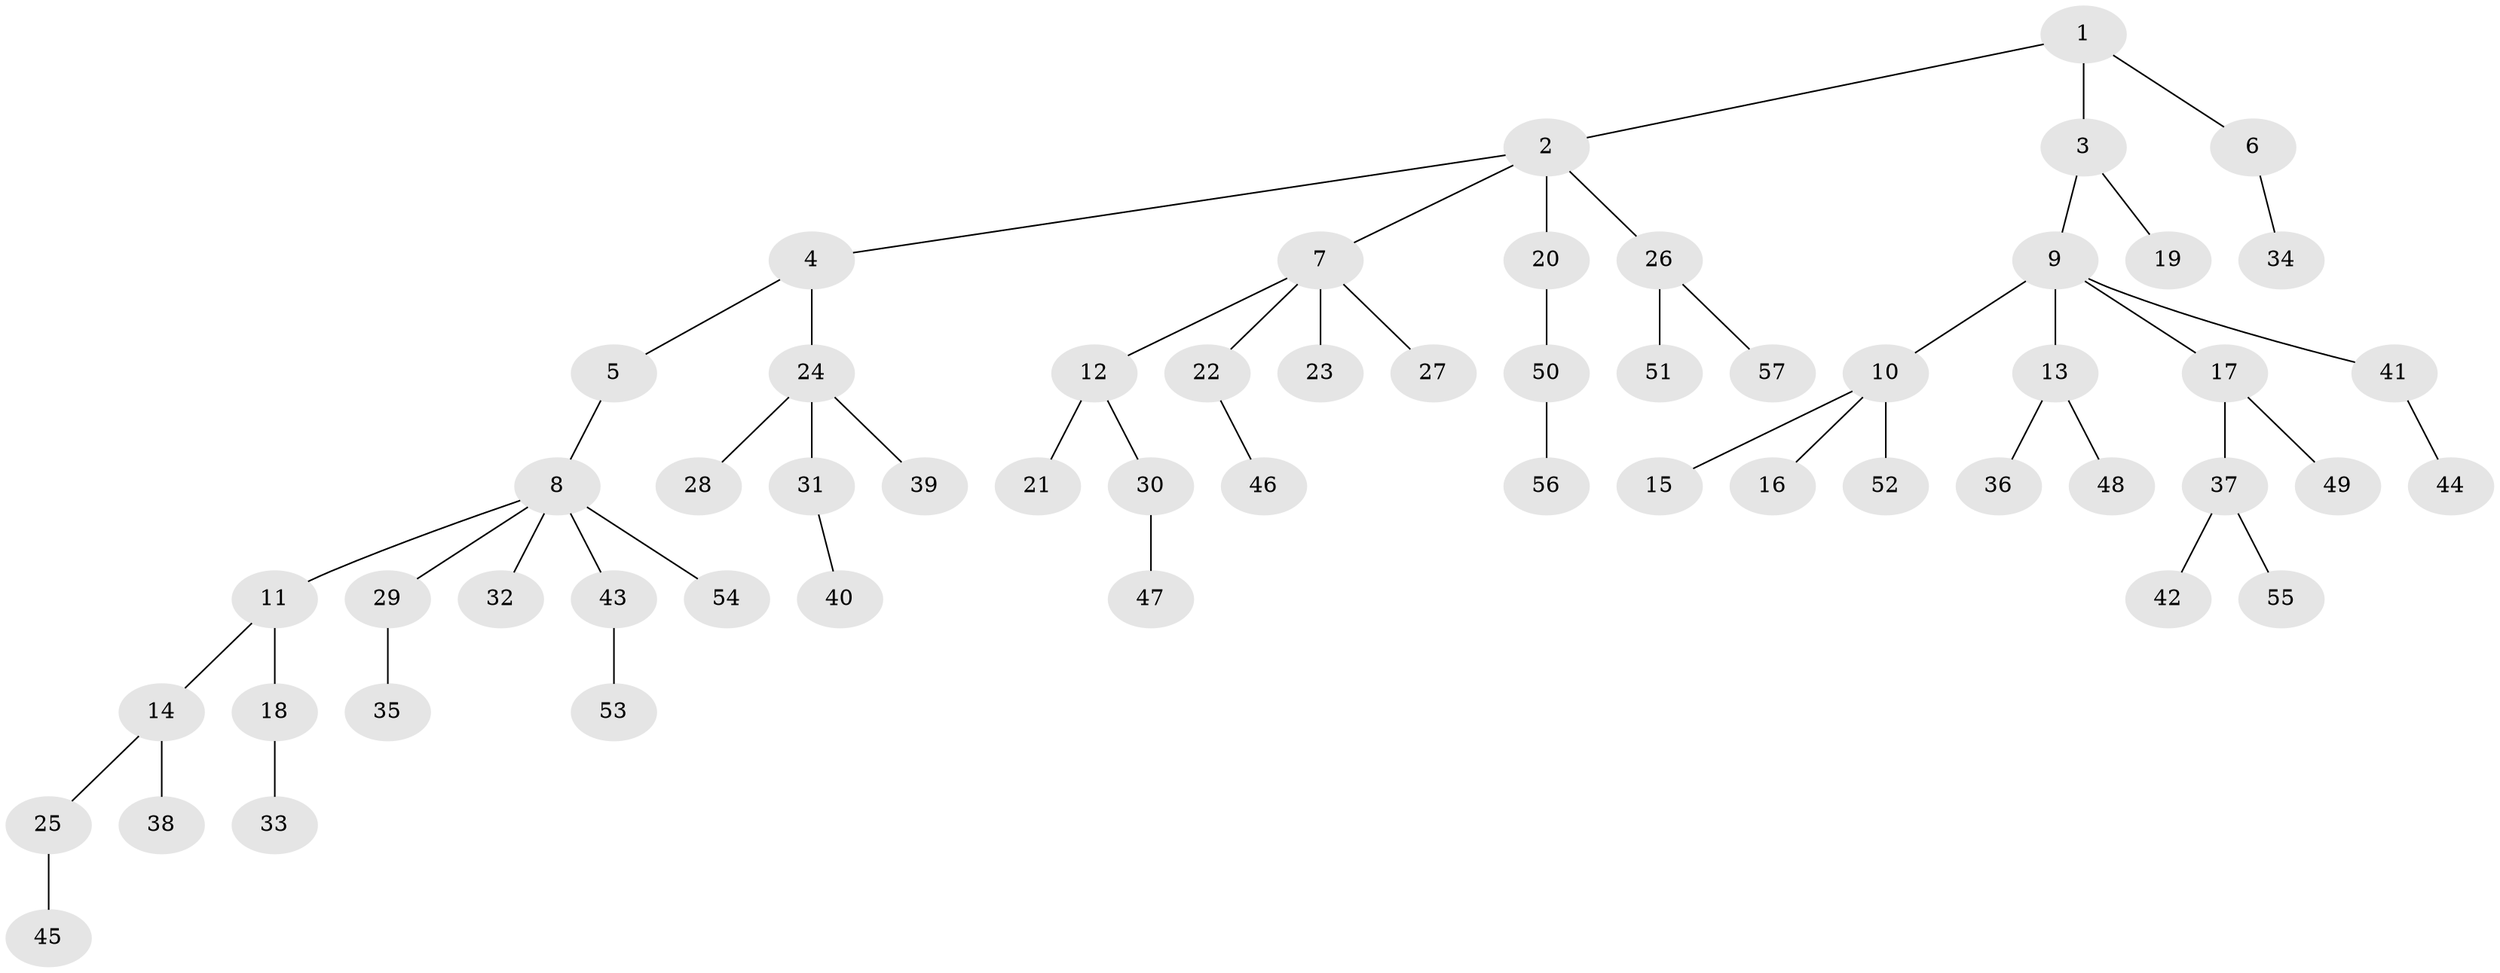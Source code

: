 // coarse degree distribution, {6: 0.03571428571428571, 3: 0.14285714285714285, 2: 0.07142857142857142, 5: 0.07142857142857142, 4: 0.03571428571428571, 1: 0.6428571428571429}
// Generated by graph-tools (version 1.1) at 2025/19/03/04/25 18:19:18]
// undirected, 57 vertices, 56 edges
graph export_dot {
graph [start="1"]
  node [color=gray90,style=filled];
  1;
  2;
  3;
  4;
  5;
  6;
  7;
  8;
  9;
  10;
  11;
  12;
  13;
  14;
  15;
  16;
  17;
  18;
  19;
  20;
  21;
  22;
  23;
  24;
  25;
  26;
  27;
  28;
  29;
  30;
  31;
  32;
  33;
  34;
  35;
  36;
  37;
  38;
  39;
  40;
  41;
  42;
  43;
  44;
  45;
  46;
  47;
  48;
  49;
  50;
  51;
  52;
  53;
  54;
  55;
  56;
  57;
  1 -- 2;
  1 -- 3;
  1 -- 6;
  2 -- 4;
  2 -- 7;
  2 -- 20;
  2 -- 26;
  3 -- 9;
  3 -- 19;
  4 -- 5;
  4 -- 24;
  5 -- 8;
  6 -- 34;
  7 -- 12;
  7 -- 22;
  7 -- 23;
  7 -- 27;
  8 -- 11;
  8 -- 29;
  8 -- 32;
  8 -- 43;
  8 -- 54;
  9 -- 10;
  9 -- 13;
  9 -- 17;
  9 -- 41;
  10 -- 15;
  10 -- 16;
  10 -- 52;
  11 -- 14;
  11 -- 18;
  12 -- 21;
  12 -- 30;
  13 -- 36;
  13 -- 48;
  14 -- 25;
  14 -- 38;
  17 -- 37;
  17 -- 49;
  18 -- 33;
  20 -- 50;
  22 -- 46;
  24 -- 28;
  24 -- 31;
  24 -- 39;
  25 -- 45;
  26 -- 51;
  26 -- 57;
  29 -- 35;
  30 -- 47;
  31 -- 40;
  37 -- 42;
  37 -- 55;
  41 -- 44;
  43 -- 53;
  50 -- 56;
}
